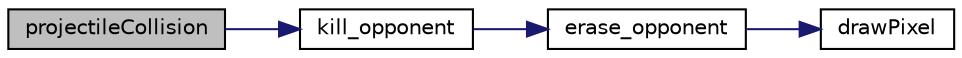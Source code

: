 digraph "projectileCollision"
{
 // LATEX_PDF_SIZE
  edge [fontname="Helvetica",fontsize="10",labelfontname="Helvetica",labelfontsize="10"];
  node [fontname="Helvetica",fontsize="10",shape=record];
  rankdir="LR";
  Node1 [label="projectileCollision",height=0.2,width=0.4,color="black", fillcolor="grey75", style="filled", fontcolor="black",tooltip="Checks if a certain projectile collided with any object."];
  Node1 -> Node2 [color="midnightblue",fontsize="10",style="solid",fontname="Helvetica"];
  Node2 [label="kill_opponent",height=0.2,width=0.4,color="black", fillcolor="white", style="filled",URL="$_opponents_8c.html#aaf5e4efb45bf6abe60b5c5d63adcc7b3",tooltip="Changes the boolean value of Opponent::isAlive to false."];
  Node2 -> Node3 [color="midnightblue",fontsize="10",style="solid",fontname="Helvetica"];
  Node3 [label="erase_opponent",height=0.2,width=0.4,color="black", fillcolor="white", style="filled",URL="$_opponents_8c.html#a193a4a3e914becc3f34ce1d381777853",tooltip="Substitutes the opponent pixels with the room background in order to erase it."];
  Node3 -> Node4 [color="midnightblue",fontsize="10",style="solid",fontname="Helvetica"];
  Node4 [label="drawPixel",height=0.2,width=0.4,color="black", fillcolor="white", style="filled",URL="$_videocard_8c.html#a6091a4bd04596e6e8e39b7dee1e1b118",tooltip="Draws a certain pixel with a specific colour in the secondary buffer."];
}

